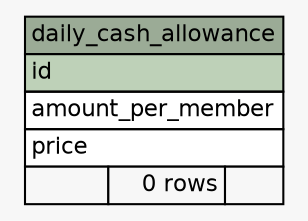 // dot 6.0.1 on Linux 5.19.13-zen1-1-zen
// SchemaSpy rev 590
digraph "daily_cash_allowance" {
  graph [
    rankdir="RL"
    bgcolor="#f7f7f7"
    nodesep="0.18"
    ranksep="0.46"
    fontname="Helvetica"
    fontsize="11"
  ];
  node [
    fontname="Helvetica"
    fontsize="11"
    shape="plaintext"
  ];
  edge [
    arrowsize="0.8"
  ];
  "daily_cash_allowance" [
    label=<
    <TABLE BORDER="0" CELLBORDER="1" CELLSPACING="0" BGCOLOR="#ffffff">
      <TR><TD COLSPAN="3" BGCOLOR="#9bab96" ALIGN="CENTER">daily_cash_allowance</TD></TR>
      <TR><TD PORT="id" COLSPAN="3" BGCOLOR="#bed1b8" ALIGN="LEFT">id</TD></TR>
      <TR><TD PORT="amount_per_member" COLSPAN="3" ALIGN="LEFT">amount_per_member</TD></TR>
      <TR><TD PORT="price" COLSPAN="3" ALIGN="LEFT">price</TD></TR>
      <TR><TD ALIGN="LEFT" BGCOLOR="#f7f7f7">  </TD><TD ALIGN="RIGHT" BGCOLOR="#f7f7f7">0 rows</TD><TD ALIGN="RIGHT" BGCOLOR="#f7f7f7">  </TD></TR>
    </TABLE>>
    URL="tables/daily_cash_allowance.html"
    tooltip="daily_cash_allowance"
  ];
}
